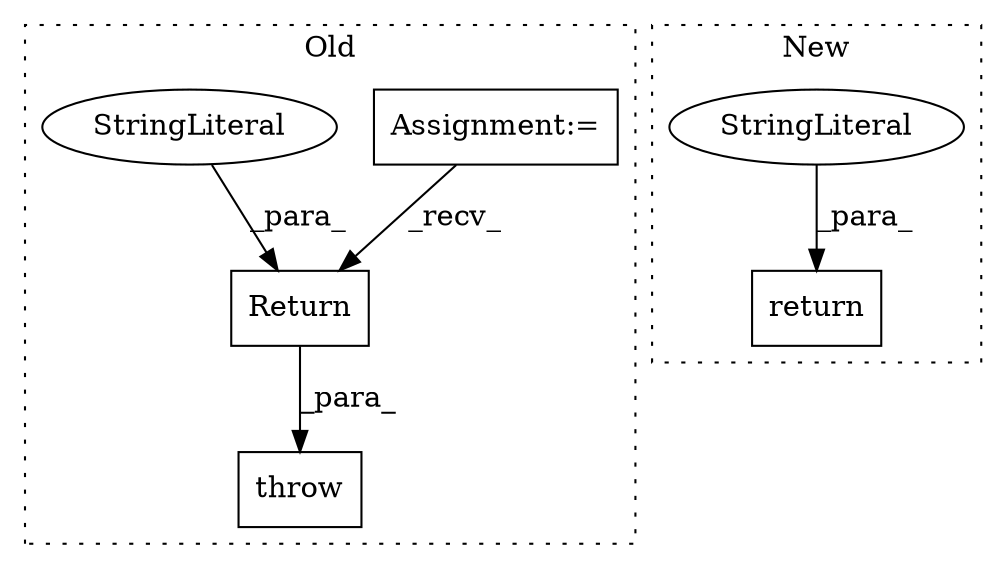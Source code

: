 digraph G {
subgraph cluster0 {
1 [label="Return" a="32" s="371,393" l="7,1" shape="box"];
3 [label="throw" a="53" s="361" l="6" shape="box"];
4 [label="Assignment:=" a="7" s="352" l="3" shape="box"];
5 [label="StringLiteral" a="45" s="378" l="15" shape="ellipse"];
label = "Old";
style="dotted";
}
subgraph cluster1 {
2 [label="return" a="41" s="298" l="7" shape="box"];
6 [label="StringLiteral" a="45" s="305" l="15" shape="ellipse"];
label = "New";
style="dotted";
}
1 -> 3 [label="_para_"];
4 -> 1 [label="_recv_"];
5 -> 1 [label="_para_"];
6 -> 2 [label="_para_"];
}